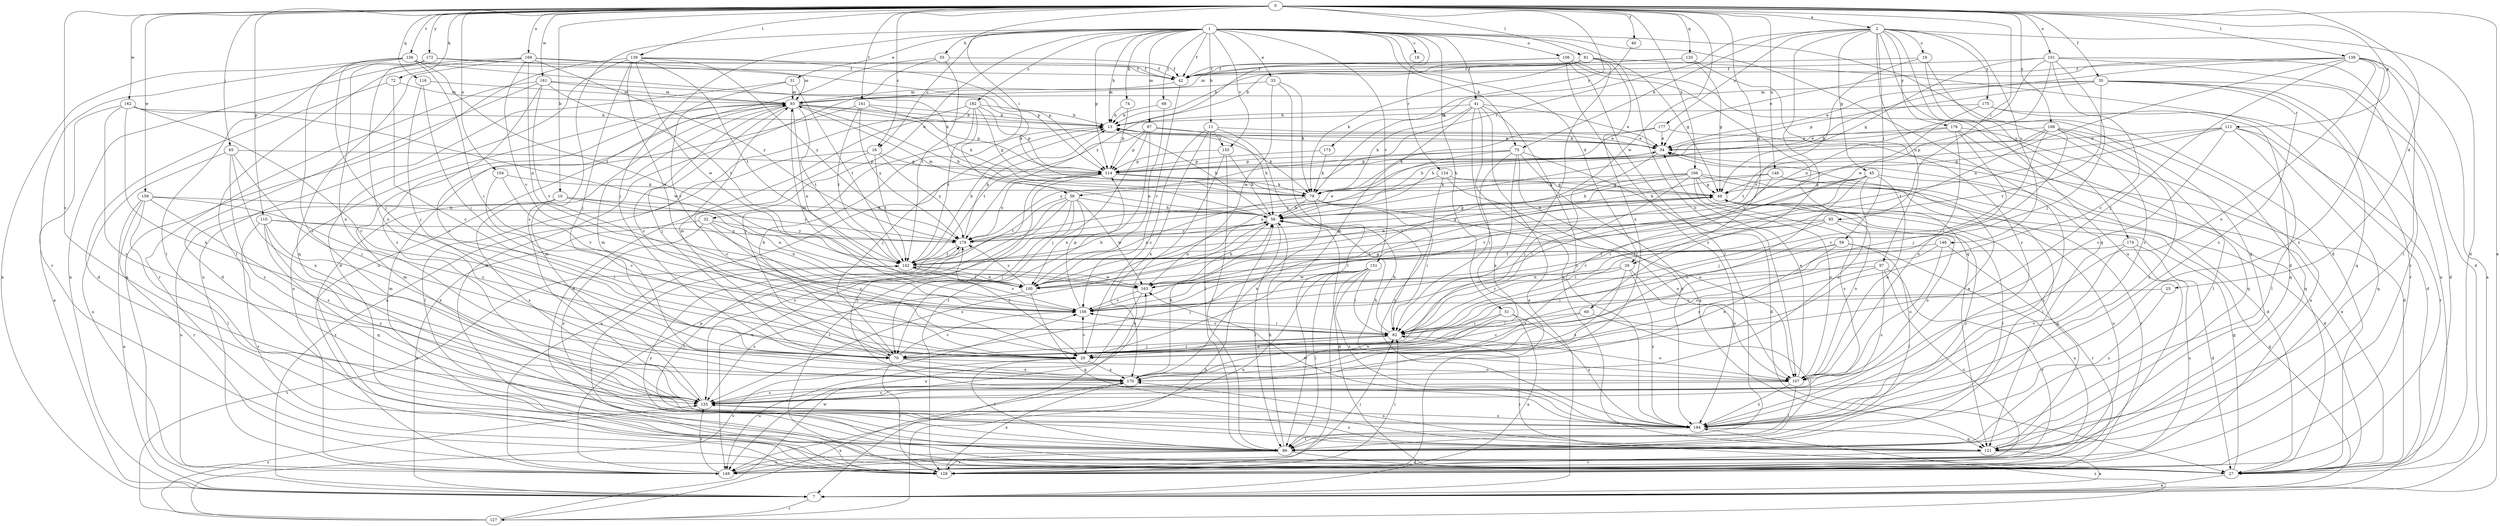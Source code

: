 strict digraph  {
0;
1;
2;
7;
10;
11;
13;
16;
18;
19;
20;
25;
26;
27;
31;
32;
33;
34;
35;
40;
41;
42;
45;
49;
51;
55;
56;
58;
59;
60;
62;
65;
68;
70;
72;
74;
75;
78;
81;
85;
86;
87;
93;
97;
100;
101;
104;
106;
107;
110;
111;
114;
116;
120;
121;
124;
127;
128;
135;
136;
138;
139;
141;
142;
146;
148;
149;
151;
155;
156;
159;
161;
162;
163;
166;
168;
169;
170;
172;
173;
174;
175;
176;
177;
178;
182;
184;
0 -> 2  [label=a];
0 -> 7  [label=a];
0 -> 10  [label=b];
0 -> 16  [label=c];
0 -> 25  [label=d];
0 -> 26  [label=d];
0 -> 35  [label=f];
0 -> 40  [label=f];
0 -> 58  [label=i];
0 -> 65  [label=j];
0 -> 72  [label=k];
0 -> 81  [label=l];
0 -> 85  [label=l];
0 -> 101  [label=o];
0 -> 104  [label=o];
0 -> 110  [label=p];
0 -> 111  [label=p];
0 -> 116  [label=q];
0 -> 120  [label=q];
0 -> 135  [label=s];
0 -> 136  [label=t];
0 -> 138  [label=t];
0 -> 139  [label=t];
0 -> 141  [label=t];
0 -> 146  [label=u];
0 -> 159  [label=w];
0 -> 161  [label=w];
0 -> 162  [label=w];
0 -> 163  [label=w];
0 -> 166  [label=x];
0 -> 168  [label=x];
0 -> 169  [label=x];
0 -> 172  [label=y];
0 -> 173  [label=y];
1 -> 11  [label=b];
1 -> 13  [label=b];
1 -> 16  [label=c];
1 -> 18  [label=c];
1 -> 26  [label=d];
1 -> 27  [label=d];
1 -> 31  [label=e];
1 -> 32  [label=e];
1 -> 33  [label=e];
1 -> 41  [label=f];
1 -> 42  [label=f];
1 -> 51  [label=h];
1 -> 55  [label=h];
1 -> 68  [label=j];
1 -> 70  [label=j];
1 -> 74  [label=k];
1 -> 75  [label=k];
1 -> 87  [label=m];
1 -> 106  [label=o];
1 -> 107  [label=o];
1 -> 114  [label=p];
1 -> 121  [label=q];
1 -> 124  [label=r];
1 -> 135  [label=s];
1 -> 151  [label=v];
1 -> 155  [label=v];
1 -> 182  [label=z];
2 -> 19  [label=c];
2 -> 27  [label=d];
2 -> 45  [label=g];
2 -> 58  [label=i];
2 -> 59  [label=i];
2 -> 60  [label=i];
2 -> 75  [label=k];
2 -> 97  [label=n];
2 -> 148  [label=u];
2 -> 149  [label=u];
2 -> 174  [label=y];
2 -> 175  [label=y];
2 -> 176  [label=y];
2 -> 177  [label=y];
7 -> 49  [label=g];
7 -> 127  [label=r];
10 -> 56  [label=h];
10 -> 100  [label=n];
10 -> 128  [label=r];
10 -> 135  [label=s];
10 -> 149  [label=u];
10 -> 178  [label=y];
11 -> 20  [label=c];
11 -> 34  [label=e];
11 -> 62  [label=i];
11 -> 86  [label=l];
11 -> 155  [label=v];
11 -> 170  [label=x];
13 -> 34  [label=e];
13 -> 70  [label=j];
13 -> 78  [label=k];
16 -> 20  [label=c];
16 -> 86  [label=l];
16 -> 114  [label=p];
16 -> 142  [label=t];
16 -> 178  [label=y];
19 -> 42  [label=f];
19 -> 121  [label=q];
19 -> 156  [label=v];
19 -> 184  [label=z];
20 -> 62  [label=i];
20 -> 86  [label=l];
20 -> 149  [label=u];
20 -> 156  [label=v];
20 -> 170  [label=x];
20 -> 178  [label=y];
25 -> 156  [label=v];
25 -> 184  [label=z];
26 -> 100  [label=n];
26 -> 107  [label=o];
26 -> 135  [label=s];
26 -> 170  [label=x];
26 -> 184  [label=z];
27 -> 7  [label=a];
27 -> 34  [label=e];
27 -> 49  [label=g];
27 -> 62  [label=i];
27 -> 178  [label=y];
31 -> 93  [label=m];
31 -> 142  [label=t];
31 -> 149  [label=u];
31 -> 156  [label=v];
32 -> 7  [label=a];
32 -> 20  [label=c];
32 -> 100  [label=n];
32 -> 178  [label=y];
32 -> 184  [label=z];
33 -> 78  [label=k];
33 -> 86  [label=l];
33 -> 93  [label=m];
33 -> 163  [label=w];
34 -> 13  [label=b];
34 -> 27  [label=d];
34 -> 70  [label=j];
34 -> 114  [label=p];
35 -> 27  [label=d];
35 -> 34  [label=e];
35 -> 93  [label=m];
35 -> 114  [label=p];
35 -> 121  [label=q];
35 -> 128  [label=r];
35 -> 135  [label=s];
35 -> 156  [label=v];
40 -> 78  [label=k];
41 -> 7  [label=a];
41 -> 13  [label=b];
41 -> 20  [label=c];
41 -> 34  [label=e];
41 -> 78  [label=k];
41 -> 121  [label=q];
41 -> 128  [label=r];
41 -> 184  [label=z];
42 -> 93  [label=m];
42 -> 156  [label=v];
45 -> 49  [label=g];
45 -> 62  [label=i];
45 -> 70  [label=j];
45 -> 107  [label=o];
45 -> 156  [label=v];
45 -> 170  [label=x];
45 -> 184  [label=z];
49 -> 56  [label=h];
49 -> 86  [label=l];
49 -> 107  [label=o];
51 -> 7  [label=a];
51 -> 62  [label=i];
51 -> 170  [label=x];
51 -> 184  [label=z];
55 -> 27  [label=d];
55 -> 42  [label=f];
55 -> 142  [label=t];
55 -> 149  [label=u];
56 -> 13  [label=b];
56 -> 27  [label=d];
56 -> 49  [label=g];
56 -> 86  [label=l];
56 -> 93  [label=m];
56 -> 100  [label=n];
56 -> 135  [label=s];
56 -> 178  [label=y];
58 -> 56  [label=h];
58 -> 70  [label=j];
58 -> 100  [label=n];
58 -> 128  [label=r];
58 -> 135  [label=s];
58 -> 142  [label=t];
58 -> 149  [label=u];
58 -> 163  [label=w];
59 -> 70  [label=j];
59 -> 86  [label=l];
59 -> 142  [label=t];
59 -> 149  [label=u];
59 -> 170  [label=x];
60 -> 20  [label=c];
60 -> 62  [label=i];
60 -> 86  [label=l];
62 -> 20  [label=c];
62 -> 56  [label=h];
62 -> 70  [label=j];
62 -> 107  [label=o];
62 -> 156  [label=v];
65 -> 70  [label=j];
65 -> 114  [label=p];
65 -> 135  [label=s];
65 -> 149  [label=u];
65 -> 170  [label=x];
68 -> 13  [label=b];
68 -> 100  [label=n];
70 -> 13  [label=b];
70 -> 93  [label=m];
70 -> 107  [label=o];
70 -> 128  [label=r];
70 -> 156  [label=v];
70 -> 170  [label=x];
72 -> 20  [label=c];
72 -> 27  [label=d];
72 -> 93  [label=m];
74 -> 13  [label=b];
74 -> 114  [label=p];
75 -> 27  [label=d];
75 -> 62  [label=i];
75 -> 100  [label=n];
75 -> 114  [label=p];
75 -> 121  [label=q];
75 -> 170  [label=x];
75 -> 178  [label=y];
75 -> 184  [label=z];
78 -> 56  [label=h];
78 -> 62  [label=i];
78 -> 100  [label=n];
78 -> 107  [label=o];
78 -> 170  [label=x];
81 -> 7  [label=a];
81 -> 13  [label=b];
81 -> 42  [label=f];
81 -> 49  [label=g];
81 -> 62  [label=i];
81 -> 78  [label=k];
81 -> 93  [label=m];
81 -> 170  [label=x];
85 -> 62  [label=i];
85 -> 107  [label=o];
85 -> 156  [label=v];
85 -> 178  [label=y];
85 -> 184  [label=z];
86 -> 27  [label=d];
86 -> 56  [label=h];
86 -> 93  [label=m];
86 -> 128  [label=r];
86 -> 149  [label=u];
87 -> 34  [label=e];
87 -> 56  [label=h];
87 -> 70  [label=j];
87 -> 114  [label=p];
87 -> 128  [label=r];
87 -> 142  [label=t];
93 -> 13  [label=b];
93 -> 20  [label=c];
93 -> 34  [label=e];
93 -> 56  [label=h];
93 -> 70  [label=j];
93 -> 78  [label=k];
93 -> 100  [label=n];
93 -> 142  [label=t];
93 -> 149  [label=u];
97 -> 20  [label=c];
97 -> 100  [label=n];
97 -> 128  [label=r];
97 -> 135  [label=s];
97 -> 149  [label=u];
100 -> 121  [label=q];
100 -> 135  [label=s];
100 -> 142  [label=t];
100 -> 178  [label=y];
101 -> 20  [label=c];
101 -> 27  [label=d];
101 -> 42  [label=f];
101 -> 49  [label=g];
101 -> 70  [label=j];
101 -> 100  [label=n];
101 -> 128  [label=r];
101 -> 163  [label=w];
104 -> 20  [label=c];
104 -> 78  [label=k];
104 -> 156  [label=v];
106 -> 27  [label=d];
106 -> 42  [label=f];
106 -> 86  [label=l];
106 -> 121  [label=q];
106 -> 178  [label=y];
106 -> 184  [label=z];
107 -> 34  [label=e];
107 -> 56  [label=h];
107 -> 86  [label=l];
107 -> 135  [label=s];
107 -> 184  [label=z];
110 -> 62  [label=i];
110 -> 121  [label=q];
110 -> 128  [label=r];
110 -> 170  [label=x];
110 -> 178  [label=y];
110 -> 184  [label=z];
111 -> 20  [label=c];
111 -> 34  [label=e];
111 -> 49  [label=g];
111 -> 86  [label=l];
111 -> 121  [label=q];
111 -> 128  [label=r];
111 -> 142  [label=t];
114 -> 49  [label=g];
114 -> 78  [label=k];
114 -> 149  [label=u];
114 -> 178  [label=y];
114 -> 184  [label=z];
116 -> 62  [label=i];
116 -> 70  [label=j];
116 -> 93  [label=m];
120 -> 13  [label=b];
120 -> 42  [label=f];
120 -> 49  [label=g];
120 -> 184  [label=z];
121 -> 7  [label=a];
121 -> 49  [label=g];
121 -> 128  [label=r];
121 -> 135  [label=s];
121 -> 170  [label=x];
124 -> 49  [label=g];
124 -> 107  [label=o];
124 -> 178  [label=y];
124 -> 184  [label=z];
127 -> 56  [label=h];
127 -> 135  [label=s];
127 -> 142  [label=t];
127 -> 156  [label=v];
127 -> 163  [label=w];
127 -> 170  [label=x];
127 -> 184  [label=z];
128 -> 62  [label=i];
128 -> 93  [label=m];
128 -> 170  [label=x];
135 -> 93  [label=m];
135 -> 184  [label=z];
136 -> 7  [label=a];
136 -> 42  [label=f];
136 -> 62  [label=i];
136 -> 70  [label=j];
136 -> 78  [label=k];
136 -> 128  [label=r];
136 -> 135  [label=s];
136 -> 142  [label=t];
138 -> 7  [label=a];
138 -> 34  [label=e];
138 -> 42  [label=f];
138 -> 56  [label=h];
138 -> 70  [label=j];
138 -> 86  [label=l];
138 -> 100  [label=n];
138 -> 107  [label=o];
138 -> 184  [label=z];
139 -> 7  [label=a];
139 -> 27  [label=d];
139 -> 42  [label=f];
139 -> 70  [label=j];
139 -> 114  [label=p];
139 -> 142  [label=t];
139 -> 156  [label=v];
139 -> 163  [label=w];
139 -> 178  [label=y];
141 -> 13  [label=b];
141 -> 20  [label=c];
141 -> 114  [label=p];
141 -> 142  [label=t];
141 -> 178  [label=y];
142 -> 13  [label=b];
142 -> 56  [label=h];
142 -> 100  [label=n];
142 -> 128  [label=r];
142 -> 156  [label=v];
142 -> 163  [label=w];
146 -> 27  [label=d];
146 -> 56  [label=h];
146 -> 62  [label=i];
146 -> 78  [label=k];
146 -> 86  [label=l];
148 -> 20  [label=c];
148 -> 107  [label=o];
148 -> 128  [label=r];
148 -> 142  [label=t];
149 -> 62  [label=i];
149 -> 114  [label=p];
149 -> 135  [label=s];
151 -> 62  [label=i];
151 -> 70  [label=j];
151 -> 86  [label=l];
151 -> 128  [label=r];
151 -> 149  [label=u];
151 -> 163  [label=w];
151 -> 184  [label=z];
155 -> 7  [label=a];
155 -> 56  [label=h];
155 -> 86  [label=l];
155 -> 114  [label=p];
156 -> 49  [label=g];
156 -> 62  [label=i];
156 -> 93  [label=m];
156 -> 114  [label=p];
159 -> 7  [label=a];
159 -> 20  [label=c];
159 -> 56  [label=h];
159 -> 86  [label=l];
159 -> 128  [label=r];
159 -> 135  [label=s];
161 -> 27  [label=d];
161 -> 78  [label=k];
161 -> 93  [label=m];
161 -> 128  [label=r];
161 -> 135  [label=s];
161 -> 142  [label=t];
161 -> 156  [label=v];
162 -> 7  [label=a];
162 -> 13  [label=b];
162 -> 20  [label=c];
162 -> 135  [label=s];
162 -> 163  [label=w];
162 -> 170  [label=x];
163 -> 56  [label=h];
163 -> 149  [label=u];
163 -> 156  [label=v];
166 -> 49  [label=g];
166 -> 56  [label=h];
166 -> 62  [label=i];
166 -> 78  [label=k];
166 -> 100  [label=n];
166 -> 107  [label=o];
166 -> 128  [label=r];
166 -> 135  [label=s];
166 -> 149  [label=u];
168 -> 34  [label=e];
168 -> 62  [label=i];
168 -> 70  [label=j];
168 -> 86  [label=l];
168 -> 114  [label=p];
168 -> 121  [label=q];
168 -> 142  [label=t];
168 -> 184  [label=z];
169 -> 7  [label=a];
169 -> 42  [label=f];
169 -> 86  [label=l];
169 -> 93  [label=m];
169 -> 100  [label=n];
169 -> 121  [label=q];
169 -> 156  [label=v];
169 -> 178  [label=y];
170 -> 56  [label=h];
170 -> 93  [label=m];
170 -> 135  [label=s];
172 -> 42  [label=f];
172 -> 86  [label=l];
172 -> 107  [label=o];
172 -> 114  [label=p];
172 -> 170  [label=x];
173 -> 78  [label=k];
173 -> 114  [label=p];
174 -> 27  [label=d];
174 -> 135  [label=s];
174 -> 142  [label=t];
174 -> 149  [label=u];
175 -> 13  [label=b];
175 -> 27  [label=d];
175 -> 121  [label=q];
175 -> 156  [label=v];
176 -> 20  [label=c];
176 -> 34  [label=e];
176 -> 56  [label=h];
176 -> 107  [label=o];
176 -> 121  [label=q];
176 -> 149  [label=u];
177 -> 27  [label=d];
177 -> 34  [label=e];
177 -> 56  [label=h];
177 -> 78  [label=k];
178 -> 13  [label=b];
178 -> 34  [label=e];
178 -> 49  [label=g];
178 -> 86  [label=l];
178 -> 142  [label=t];
182 -> 7  [label=a];
182 -> 13  [label=b];
182 -> 27  [label=d];
182 -> 49  [label=g];
182 -> 70  [label=j];
182 -> 114  [label=p];
182 -> 142  [label=t];
184 -> 34  [label=e];
184 -> 86  [label=l];
184 -> 121  [label=q];
184 -> 163  [label=w];
}
